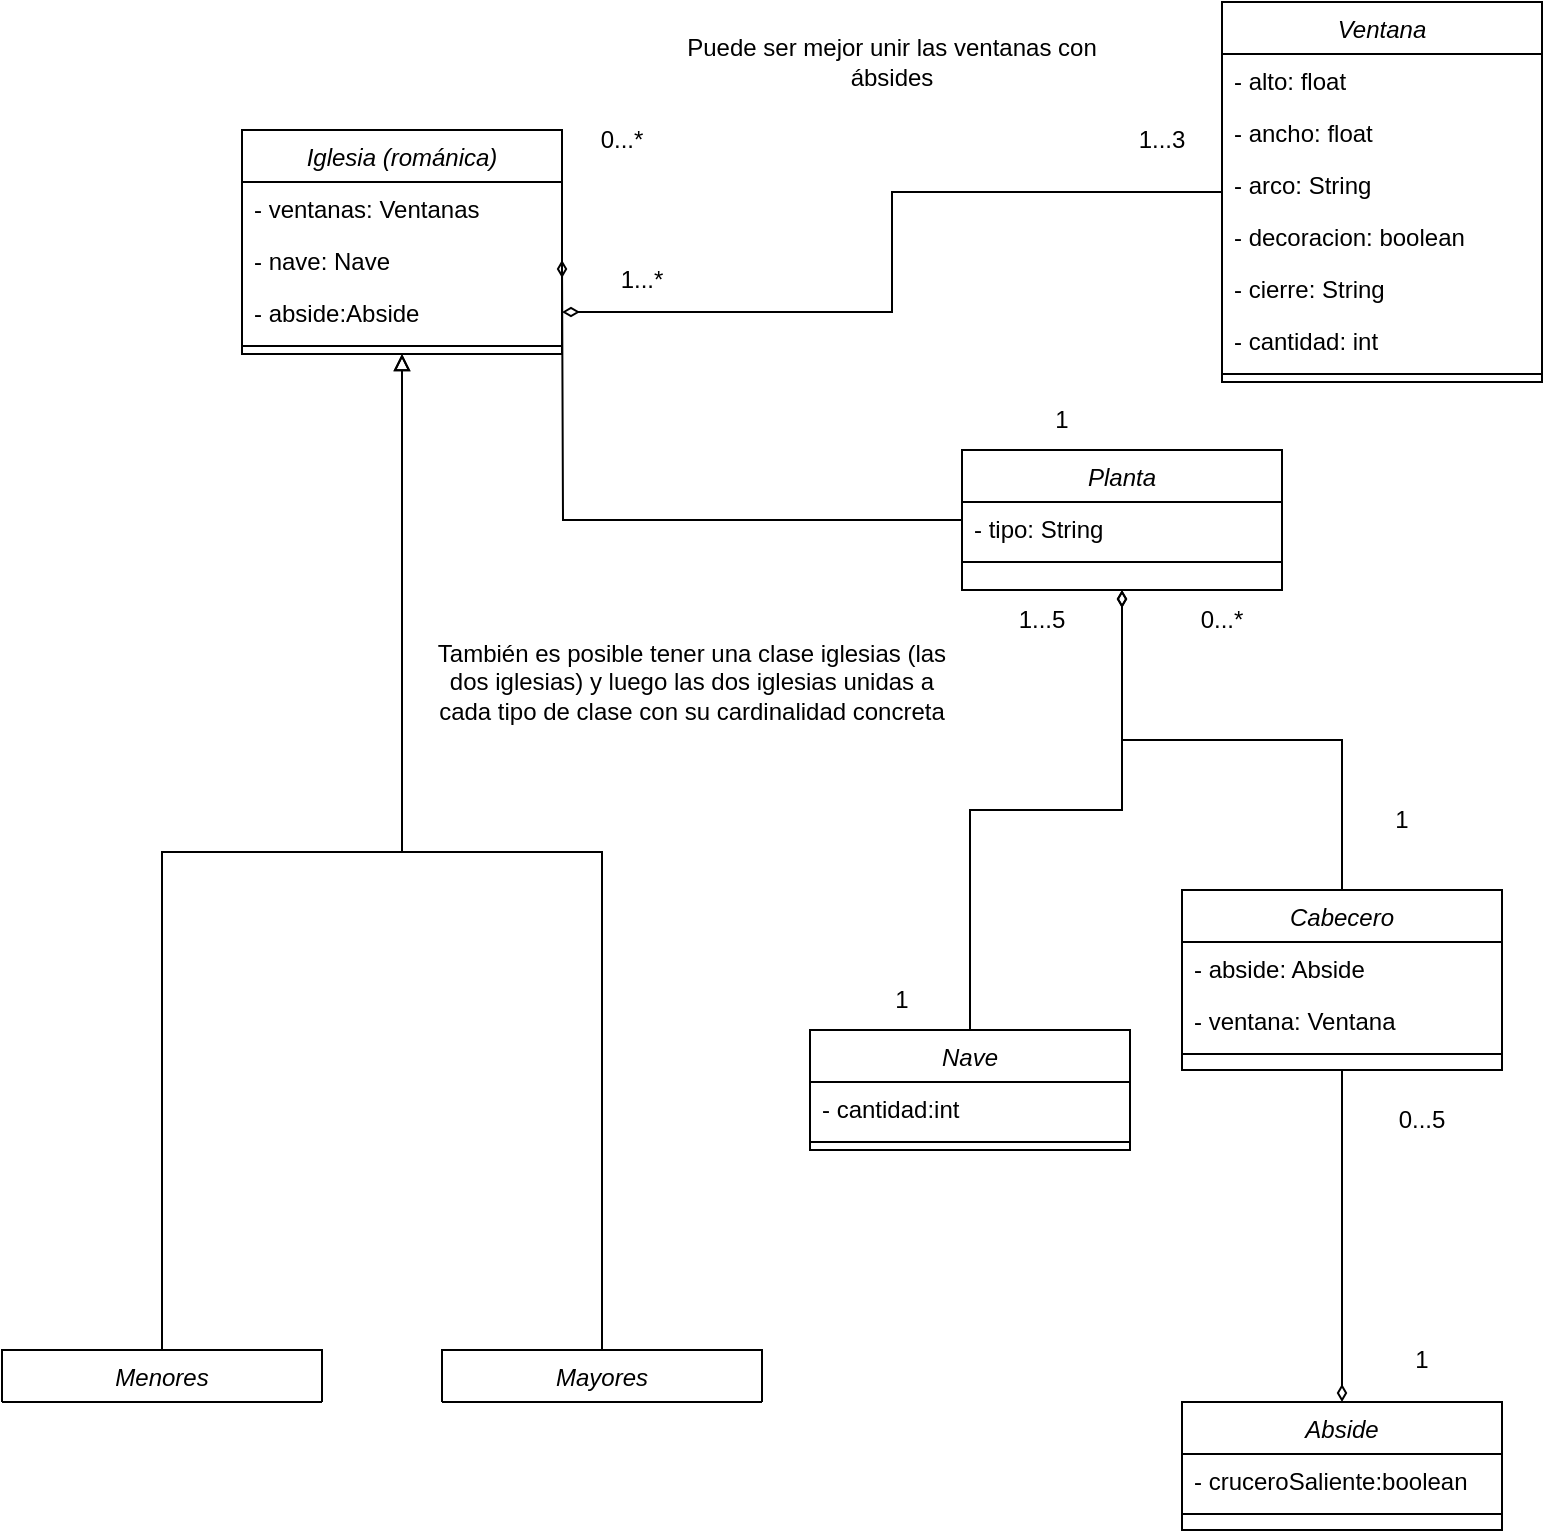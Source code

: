 <mxfile version="21.1.2" type="device">
  <diagram id="C5RBs43oDa-KdzZeNtuy" name="Page-1">
    <mxGraphModel dx="1276" dy="614" grid="1" gridSize="10" guides="1" tooltips="1" connect="1" arrows="1" fold="1" page="1" pageScale="1" pageWidth="827" pageHeight="1169" math="0" shadow="0">
      <root>
        <mxCell id="WIyWlLk6GJQsqaUBKTNV-0" />
        <mxCell id="WIyWlLk6GJQsqaUBKTNV-1" parent="WIyWlLk6GJQsqaUBKTNV-0" />
        <mxCell id="zkfFHV4jXpPFQw0GAbJ--0" value="Iglesia (románica)" style="swimlane;fontStyle=2;align=center;verticalAlign=top;childLayout=stackLayout;horizontal=1;startSize=26;horizontalStack=0;resizeParent=1;resizeLast=0;collapsible=1;marginBottom=0;rounded=0;shadow=0;strokeWidth=1;" parent="WIyWlLk6GJQsqaUBKTNV-1" vertex="1">
          <mxGeometry x="130" y="70" width="160" height="112" as="geometry">
            <mxRectangle x="230" y="140" width="160" height="26" as="alternateBounds" />
          </mxGeometry>
        </mxCell>
        <mxCell id="zkfFHV4jXpPFQw0GAbJ--1" value="- ventanas: Ventanas" style="text;align=left;verticalAlign=top;spacingLeft=4;spacingRight=4;overflow=hidden;rotatable=0;points=[[0,0.5],[1,0.5]];portConstraint=eastwest;" parent="zkfFHV4jXpPFQw0GAbJ--0" vertex="1">
          <mxGeometry y="26" width="160" height="26" as="geometry" />
        </mxCell>
        <mxCell id="zkfFHV4jXpPFQw0GAbJ--2" value="- nave: Nave" style="text;align=left;verticalAlign=top;spacingLeft=4;spacingRight=4;overflow=hidden;rotatable=0;points=[[0,0.5],[1,0.5]];portConstraint=eastwest;rounded=0;shadow=0;html=0;" parent="zkfFHV4jXpPFQw0GAbJ--0" vertex="1">
          <mxGeometry y="52" width="160" height="26" as="geometry" />
        </mxCell>
        <mxCell id="-9CAhmmVAEzaSycACFu9-12" value="- abside:Abside" style="text;align=left;verticalAlign=top;spacingLeft=4;spacingRight=4;overflow=hidden;rotatable=0;points=[[0,0.5],[1,0.5]];portConstraint=eastwest;rounded=0;shadow=0;html=0;" parent="zkfFHV4jXpPFQw0GAbJ--0" vertex="1">
          <mxGeometry y="78" width="160" height="26" as="geometry" />
        </mxCell>
        <mxCell id="zkfFHV4jXpPFQw0GAbJ--4" value="" style="line;html=1;strokeWidth=1;align=left;verticalAlign=middle;spacingTop=-1;spacingLeft=3;spacingRight=3;rotatable=0;labelPosition=right;points=[];portConstraint=eastwest;" parent="zkfFHV4jXpPFQw0GAbJ--0" vertex="1">
          <mxGeometry y="104" width="160" height="8" as="geometry" />
        </mxCell>
        <mxCell id="-9CAhmmVAEzaSycACFu9-13" style="edgeStyle=orthogonalEdgeStyle;rounded=0;orthogonalLoop=1;jettySize=auto;html=1;endArrow=block;endFill=0;entryX=0.5;entryY=1;entryDx=0;entryDy=0;" parent="WIyWlLk6GJQsqaUBKTNV-1" source="-9CAhmmVAEzaSycACFu9-0" target="zkfFHV4jXpPFQw0GAbJ--0" edge="1">
          <mxGeometry relative="1" as="geometry">
            <mxPoint x="324" y="170" as="targetPoint" />
          </mxGeometry>
        </mxCell>
        <mxCell id="-9CAhmmVAEzaSycACFu9-0" value="Menores" style="swimlane;fontStyle=2;align=center;verticalAlign=top;childLayout=stackLayout;horizontal=1;startSize=26;horizontalStack=0;resizeParent=1;resizeLast=0;collapsible=1;marginBottom=0;rounded=0;shadow=0;strokeWidth=1;" parent="WIyWlLk6GJQsqaUBKTNV-1" vertex="1" collapsed="1">
          <mxGeometry x="10" y="680" width="160" height="26" as="geometry">
            <mxRectangle x="210" y="310" width="160" height="138" as="alternateBounds" />
          </mxGeometry>
        </mxCell>
        <mxCell id="-9CAhmmVAEzaSycACFu9-4" value="" style="line;html=1;strokeWidth=1;align=left;verticalAlign=middle;spacingTop=-1;spacingLeft=3;spacingRight=3;rotatable=0;labelPosition=right;points=[];portConstraint=eastwest;" parent="-9CAhmmVAEzaSycACFu9-0" vertex="1">
          <mxGeometry y="26" width="160" height="8" as="geometry" />
        </mxCell>
        <mxCell id="-9CAhmmVAEzaSycACFu9-14" style="edgeStyle=orthogonalEdgeStyle;rounded=0;orthogonalLoop=1;jettySize=auto;html=1;endArrow=block;endFill=0;entryX=0.5;entryY=1;entryDx=0;entryDy=0;exitX=0.5;exitY=0;exitDx=0;exitDy=0;" parent="WIyWlLk6GJQsqaUBKTNV-1" source="-9CAhmmVAEzaSycACFu9-6" target="zkfFHV4jXpPFQw0GAbJ--0" edge="1">
          <mxGeometry relative="1" as="geometry">
            <mxPoint x="320" y="170" as="targetPoint" />
            <mxPoint x="374" y="414" as="sourcePoint" />
          </mxGeometry>
        </mxCell>
        <mxCell id="-9CAhmmVAEzaSycACFu9-6" value="Mayores" style="swimlane;fontStyle=2;align=center;verticalAlign=top;childLayout=stackLayout;horizontal=1;startSize=26;horizontalStack=0;resizeParent=1;resizeLast=0;collapsible=1;marginBottom=0;rounded=0;shadow=0;strokeWidth=1;" parent="WIyWlLk6GJQsqaUBKTNV-1" vertex="1" collapsed="1">
          <mxGeometry x="230" y="680" width="160" height="26" as="geometry">
            <mxRectangle x="230" y="680" width="160" height="70" as="alternateBounds" />
          </mxGeometry>
        </mxCell>
        <mxCell id="-9CAhmmVAEzaSycACFu9-10" value="" style="line;html=1;strokeWidth=1;align=left;verticalAlign=middle;spacingTop=-1;spacingLeft=3;spacingRight=3;rotatable=0;labelPosition=right;points=[];portConstraint=eastwest;" parent="-9CAhmmVAEzaSycACFu9-6" vertex="1">
          <mxGeometry y="26" width="160" height="8" as="geometry" />
        </mxCell>
        <mxCell id="-9CAhmmVAEzaSycACFu9-58" style="edgeStyle=orthogonalEdgeStyle;rounded=0;orthogonalLoop=1;jettySize=auto;html=1;entryX=1;entryY=0.5;entryDx=0;entryDy=0;endArrow=diamondThin;endFill=0;" parent="WIyWlLk6GJQsqaUBKTNV-1" source="-9CAhmmVAEzaSycACFu9-15" target="-9CAhmmVAEzaSycACFu9-12" edge="1">
          <mxGeometry relative="1" as="geometry" />
        </mxCell>
        <mxCell id="-9CAhmmVAEzaSycACFu9-15" value="Ventana" style="swimlane;fontStyle=2;align=center;verticalAlign=top;childLayout=stackLayout;horizontal=1;startSize=26;horizontalStack=0;resizeParent=1;resizeLast=0;collapsible=1;marginBottom=0;rounded=0;shadow=0;strokeWidth=1;" parent="WIyWlLk6GJQsqaUBKTNV-1" vertex="1">
          <mxGeometry x="620" y="6" width="160" height="190" as="geometry">
            <mxRectangle x="230" y="140" width="160" height="26" as="alternateBounds" />
          </mxGeometry>
        </mxCell>
        <mxCell id="-9CAhmmVAEzaSycACFu9-16" value="- alto: float" style="text;align=left;verticalAlign=top;spacingLeft=4;spacingRight=4;overflow=hidden;rotatable=0;points=[[0,0.5],[1,0.5]];portConstraint=eastwest;" parent="-9CAhmmVAEzaSycACFu9-15" vertex="1">
          <mxGeometry y="26" width="160" height="26" as="geometry" />
        </mxCell>
        <mxCell id="-9CAhmmVAEzaSycACFu9-17" value="- ancho: float" style="text;align=left;verticalAlign=top;spacingLeft=4;spacingRight=4;overflow=hidden;rotatable=0;points=[[0,0.5],[1,0.5]];portConstraint=eastwest;rounded=0;shadow=0;html=0;" parent="-9CAhmmVAEzaSycACFu9-15" vertex="1">
          <mxGeometry y="52" width="160" height="26" as="geometry" />
        </mxCell>
        <mxCell id="-9CAhmmVAEzaSycACFu9-18" value="- arco: String" style="text;align=left;verticalAlign=top;spacingLeft=4;spacingRight=4;overflow=hidden;rotatable=0;points=[[0,0.5],[1,0.5]];portConstraint=eastwest;rounded=0;shadow=0;html=0;" parent="-9CAhmmVAEzaSycACFu9-15" vertex="1">
          <mxGeometry y="78" width="160" height="26" as="geometry" />
        </mxCell>
        <mxCell id="-9CAhmmVAEzaSycACFu9-19" value="- decoracion: boolean" style="text;align=left;verticalAlign=top;spacingLeft=4;spacingRight=4;overflow=hidden;rotatable=0;points=[[0,0.5],[1,0.5]];portConstraint=eastwest;rounded=0;shadow=0;html=0;" parent="-9CAhmmVAEzaSycACFu9-15" vertex="1">
          <mxGeometry y="104" width="160" height="26" as="geometry" />
        </mxCell>
        <mxCell id="-9CAhmmVAEzaSycACFu9-22" value="- cierre: String" style="text;align=left;verticalAlign=top;spacingLeft=4;spacingRight=4;overflow=hidden;rotatable=0;points=[[0,0.5],[1,0.5]];portConstraint=eastwest;rounded=0;shadow=0;html=0;" parent="-9CAhmmVAEzaSycACFu9-15" vertex="1">
          <mxGeometry y="130" width="160" height="26" as="geometry" />
        </mxCell>
        <mxCell id="-9CAhmmVAEzaSycACFu9-30" value="- cantidad: int" style="text;align=left;verticalAlign=top;spacingLeft=4;spacingRight=4;overflow=hidden;rotatable=0;points=[[0,0.5],[1,0.5]];portConstraint=eastwest;rounded=0;shadow=0;html=0;" parent="-9CAhmmVAEzaSycACFu9-15" vertex="1">
          <mxGeometry y="156" width="160" height="26" as="geometry" />
        </mxCell>
        <mxCell id="-9CAhmmVAEzaSycACFu9-20" value="" style="line;html=1;strokeWidth=1;align=left;verticalAlign=middle;spacingTop=-1;spacingLeft=3;spacingRight=3;rotatable=0;labelPosition=right;points=[];portConstraint=eastwest;" parent="-9CAhmmVAEzaSycACFu9-15" vertex="1">
          <mxGeometry y="182" width="160" height="8" as="geometry" />
        </mxCell>
        <mxCell id="-9CAhmmVAEzaSycACFu9-55" style="edgeStyle=orthogonalEdgeStyle;rounded=0;orthogonalLoop=1;jettySize=auto;html=1;entryX=0.5;entryY=1;entryDx=0;entryDy=0;endArrow=diamondThin;endFill=0;" parent="WIyWlLk6GJQsqaUBKTNV-1" source="-9CAhmmVAEzaSycACFu9-23" target="-9CAhmmVAEzaSycACFu9-31" edge="1">
          <mxGeometry relative="1" as="geometry" />
        </mxCell>
        <mxCell id="-9CAhmmVAEzaSycACFu9-23" value="Nave" style="swimlane;fontStyle=2;align=center;verticalAlign=top;childLayout=stackLayout;horizontal=1;startSize=26;horizontalStack=0;resizeParent=1;resizeLast=0;collapsible=1;marginBottom=0;rounded=0;shadow=0;strokeWidth=1;" parent="WIyWlLk6GJQsqaUBKTNV-1" vertex="1">
          <mxGeometry x="414" y="520" width="160" height="60" as="geometry">
            <mxRectangle x="414" y="520" width="160" height="26" as="alternateBounds" />
          </mxGeometry>
        </mxCell>
        <mxCell id="-9CAhmmVAEzaSycACFu9-24" value="- cantidad:int" style="text;align=left;verticalAlign=top;spacingLeft=4;spacingRight=4;overflow=hidden;rotatable=0;points=[[0,0.5],[1,0.5]];portConstraint=eastwest;" parent="-9CAhmmVAEzaSycACFu9-23" vertex="1">
          <mxGeometry y="26" width="160" height="26" as="geometry" />
        </mxCell>
        <mxCell id="-9CAhmmVAEzaSycACFu9-29" value="" style="line;html=1;strokeWidth=1;align=left;verticalAlign=middle;spacingTop=-1;spacingLeft=3;spacingRight=3;rotatable=0;labelPosition=right;points=[];portConstraint=eastwest;" parent="-9CAhmmVAEzaSycACFu9-23" vertex="1">
          <mxGeometry y="52" width="160" height="8" as="geometry" />
        </mxCell>
        <mxCell id="-9CAhmmVAEzaSycACFu9-57" style="edgeStyle=orthogonalEdgeStyle;rounded=0;orthogonalLoop=1;jettySize=auto;html=1;entryX=1;entryY=0.5;entryDx=0;entryDy=0;endArrow=diamondThin;endFill=0;" parent="WIyWlLk6GJQsqaUBKTNV-1" source="-9CAhmmVAEzaSycACFu9-31" edge="1">
          <mxGeometry relative="1" as="geometry">
            <mxPoint x="290" y="135" as="targetPoint" />
          </mxGeometry>
        </mxCell>
        <mxCell id="-9CAhmmVAEzaSycACFu9-31" value="Planta" style="swimlane;fontStyle=2;align=center;verticalAlign=top;childLayout=stackLayout;horizontal=1;startSize=26;horizontalStack=0;resizeParent=1;resizeLast=0;collapsible=1;marginBottom=0;rounded=0;shadow=0;strokeWidth=1;" parent="WIyWlLk6GJQsqaUBKTNV-1" vertex="1">
          <mxGeometry x="490" y="230" width="160" height="70" as="geometry">
            <mxRectangle x="230" y="140" width="160" height="26" as="alternateBounds" />
          </mxGeometry>
        </mxCell>
        <mxCell id="-9CAhmmVAEzaSycACFu9-32" value="- tipo: String" style="text;align=left;verticalAlign=top;spacingLeft=4;spacingRight=4;overflow=hidden;rotatable=0;points=[[0,0.5],[1,0.5]];portConstraint=eastwest;" parent="-9CAhmmVAEzaSycACFu9-31" vertex="1">
          <mxGeometry y="26" width="160" height="26" as="geometry" />
        </mxCell>
        <mxCell id="-9CAhmmVAEzaSycACFu9-38" value="" style="line;html=1;strokeWidth=1;align=left;verticalAlign=middle;spacingTop=-1;spacingLeft=3;spacingRight=3;rotatable=0;labelPosition=right;points=[];portConstraint=eastwest;" parent="-9CAhmmVAEzaSycACFu9-31" vertex="1">
          <mxGeometry y="52" width="160" height="8" as="geometry" />
        </mxCell>
        <mxCell id="-9CAhmmVAEzaSycACFu9-39" value="Abside" style="swimlane;fontStyle=2;align=center;verticalAlign=top;childLayout=stackLayout;horizontal=1;startSize=26;horizontalStack=0;resizeParent=1;resizeLast=0;collapsible=1;marginBottom=0;rounded=0;shadow=0;strokeWidth=1;" parent="WIyWlLk6GJQsqaUBKTNV-1" vertex="1">
          <mxGeometry x="600" y="706" width="160" height="64" as="geometry">
            <mxRectangle x="230" y="140" width="160" height="26" as="alternateBounds" />
          </mxGeometry>
        </mxCell>
        <mxCell id="-9CAhmmVAEzaSycACFu9-40" value="- cruceroSaliente:boolean" style="text;align=left;verticalAlign=top;spacingLeft=4;spacingRight=4;overflow=hidden;rotatable=0;points=[[0,0.5],[1,0.5]];portConstraint=eastwest;" parent="-9CAhmmVAEzaSycACFu9-39" vertex="1">
          <mxGeometry y="26" width="160" height="26" as="geometry" />
        </mxCell>
        <mxCell id="-9CAhmmVAEzaSycACFu9-45" value="" style="line;html=1;strokeWidth=1;align=left;verticalAlign=middle;spacingTop=-1;spacingLeft=3;spacingRight=3;rotatable=0;labelPosition=right;points=[];portConstraint=eastwest;" parent="-9CAhmmVAEzaSycACFu9-39" vertex="1">
          <mxGeometry y="52" width="160" height="8" as="geometry" />
        </mxCell>
        <mxCell id="-9CAhmmVAEzaSycACFu9-56" style="edgeStyle=orthogonalEdgeStyle;rounded=0;orthogonalLoop=1;jettySize=auto;html=1;endArrow=diamondThin;endFill=0;entryX=0.5;entryY=0;entryDx=0;entryDy=0;" parent="WIyWlLk6GJQsqaUBKTNV-1" source="-9CAhmmVAEzaSycACFu9-46" target="-9CAhmmVAEzaSycACFu9-39" edge="1">
          <mxGeometry relative="1" as="geometry">
            <mxPoint x="700" y="640" as="targetPoint" />
          </mxGeometry>
        </mxCell>
        <mxCell id="MH3gqG9MT2zDPMVxk5vk-1" style="edgeStyle=orthogonalEdgeStyle;rounded=0;orthogonalLoop=1;jettySize=auto;html=1;entryX=0.5;entryY=1;entryDx=0;entryDy=0;endArrow=diamondThin;endFill=0;" parent="WIyWlLk6GJQsqaUBKTNV-1" source="-9CAhmmVAEzaSycACFu9-46" target="-9CAhmmVAEzaSycACFu9-31" edge="1">
          <mxGeometry relative="1" as="geometry" />
        </mxCell>
        <mxCell id="-9CAhmmVAEzaSycACFu9-46" value="Cabecero" style="swimlane;fontStyle=2;align=center;verticalAlign=top;childLayout=stackLayout;horizontal=1;startSize=26;horizontalStack=0;resizeParent=1;resizeLast=0;collapsible=1;marginBottom=0;rounded=0;shadow=0;strokeWidth=1;" parent="WIyWlLk6GJQsqaUBKTNV-1" vertex="1">
          <mxGeometry x="600" y="450" width="160" height="90" as="geometry">
            <mxRectangle x="230" y="140" width="160" height="26" as="alternateBounds" />
          </mxGeometry>
        </mxCell>
        <mxCell id="-9CAhmmVAEzaSycACFu9-47" value="- abside: Abside" style="text;align=left;verticalAlign=top;spacingLeft=4;spacingRight=4;overflow=hidden;rotatable=0;points=[[0,0.5],[1,0.5]];portConstraint=eastwest;" parent="-9CAhmmVAEzaSycACFu9-46" vertex="1">
          <mxGeometry y="26" width="160" height="26" as="geometry" />
        </mxCell>
        <mxCell id="-9CAhmmVAEzaSycACFu9-48" value="- ventana: Ventana" style="text;align=left;verticalAlign=top;spacingLeft=4;spacingRight=4;overflow=hidden;rotatable=0;points=[[0,0.5],[1,0.5]];portConstraint=eastwest;rounded=0;shadow=0;html=0;" parent="-9CAhmmVAEzaSycACFu9-46" vertex="1">
          <mxGeometry y="52" width="160" height="26" as="geometry" />
        </mxCell>
        <mxCell id="-9CAhmmVAEzaSycACFu9-53" value="" style="line;html=1;strokeWidth=1;align=left;verticalAlign=middle;spacingTop=-1;spacingLeft=3;spacingRight=3;rotatable=0;labelPosition=right;points=[];portConstraint=eastwest;" parent="-9CAhmmVAEzaSycACFu9-46" vertex="1">
          <mxGeometry y="78" width="160" height="8" as="geometry" />
        </mxCell>
        <mxCell id="-9CAhmmVAEzaSycACFu9-60" value="1...3" style="text;html=1;strokeColor=none;fillColor=none;align=center;verticalAlign=middle;whiteSpace=wrap;rounded=0;" parent="WIyWlLk6GJQsqaUBKTNV-1" vertex="1">
          <mxGeometry x="560" y="60" width="60" height="30" as="geometry" />
        </mxCell>
        <mxCell id="-9CAhmmVAEzaSycACFu9-61" value="0...*" style="text;html=1;strokeColor=none;fillColor=none;align=center;verticalAlign=middle;whiteSpace=wrap;rounded=0;" parent="WIyWlLk6GJQsqaUBKTNV-1" vertex="1">
          <mxGeometry x="290" y="60" width="60" height="30" as="geometry" />
        </mxCell>
        <mxCell id="-9CAhmmVAEzaSycACFu9-62" value="1" style="text;html=1;strokeColor=none;fillColor=none;align=center;verticalAlign=middle;whiteSpace=wrap;rounded=0;" parent="WIyWlLk6GJQsqaUBKTNV-1" vertex="1">
          <mxGeometry x="510" y="200" width="60" height="30" as="geometry" />
        </mxCell>
        <mxCell id="-9CAhmmVAEzaSycACFu9-63" value="1...*" style="text;html=1;strokeColor=none;fillColor=none;align=center;verticalAlign=middle;whiteSpace=wrap;rounded=0;" parent="WIyWlLk6GJQsqaUBKTNV-1" vertex="1">
          <mxGeometry x="300" y="130" width="60" height="30" as="geometry" />
        </mxCell>
        <mxCell id="-9CAhmmVAEzaSycACFu9-65" value="1" style="text;html=1;strokeColor=none;fillColor=none;align=center;verticalAlign=middle;whiteSpace=wrap;rounded=0;" parent="WIyWlLk6GJQsqaUBKTNV-1" vertex="1">
          <mxGeometry x="430" y="490" width="60" height="30" as="geometry" />
        </mxCell>
        <mxCell id="-9CAhmmVAEzaSycACFu9-67" value="1...5" style="text;html=1;strokeColor=none;fillColor=none;align=center;verticalAlign=middle;whiteSpace=wrap;rounded=0;" parent="WIyWlLk6GJQsqaUBKTNV-1" vertex="1">
          <mxGeometry x="500" y="300" width="60" height="30" as="geometry" />
        </mxCell>
        <mxCell id="-9CAhmmVAEzaSycACFu9-68" value="1" style="text;html=1;strokeColor=none;fillColor=none;align=center;verticalAlign=middle;whiteSpace=wrap;rounded=0;" parent="WIyWlLk6GJQsqaUBKTNV-1" vertex="1">
          <mxGeometry x="680" y="400" width="60" height="30" as="geometry" />
        </mxCell>
        <mxCell id="-9CAhmmVAEzaSycACFu9-69" value="0...*" style="text;html=1;strokeColor=none;fillColor=none;align=center;verticalAlign=middle;whiteSpace=wrap;rounded=0;" parent="WIyWlLk6GJQsqaUBKTNV-1" vertex="1">
          <mxGeometry x="590" y="300" width="60" height="30" as="geometry" />
        </mxCell>
        <mxCell id="-9CAhmmVAEzaSycACFu9-70" value="1" style="text;html=1;strokeColor=none;fillColor=none;align=center;verticalAlign=middle;whiteSpace=wrap;rounded=0;" parent="WIyWlLk6GJQsqaUBKTNV-1" vertex="1">
          <mxGeometry x="690" y="670" width="60" height="30" as="geometry" />
        </mxCell>
        <mxCell id="-9CAhmmVAEzaSycACFu9-71" value="0...5" style="text;html=1;strokeColor=none;fillColor=none;align=center;verticalAlign=middle;whiteSpace=wrap;rounded=0;" parent="WIyWlLk6GJQsqaUBKTNV-1" vertex="1">
          <mxGeometry x="690" y="550" width="60" height="30" as="geometry" />
        </mxCell>
        <mxCell id="MH3gqG9MT2zDPMVxk5vk-0" value="Puede ser mejor unir las ventanas con ábsides" style="text;html=1;strokeColor=none;fillColor=none;align=center;verticalAlign=middle;whiteSpace=wrap;rounded=0;" parent="WIyWlLk6GJQsqaUBKTNV-1" vertex="1">
          <mxGeometry x="350" y="6" width="210" height="60" as="geometry" />
        </mxCell>
        <mxCell id="PKwgmznMKjkjZPIblwEi-1" value="También es posible tener una clase iglesias (las dos iglesias) y luego las dos iglesias unidas a cada tipo de clase con su cardinalidad concreta" style="text;html=1;strokeColor=none;fillColor=none;align=center;verticalAlign=middle;whiteSpace=wrap;rounded=0;" vertex="1" parent="WIyWlLk6GJQsqaUBKTNV-1">
          <mxGeometry x="220" y="292" width="270" height="108" as="geometry" />
        </mxCell>
      </root>
    </mxGraphModel>
  </diagram>
</mxfile>
